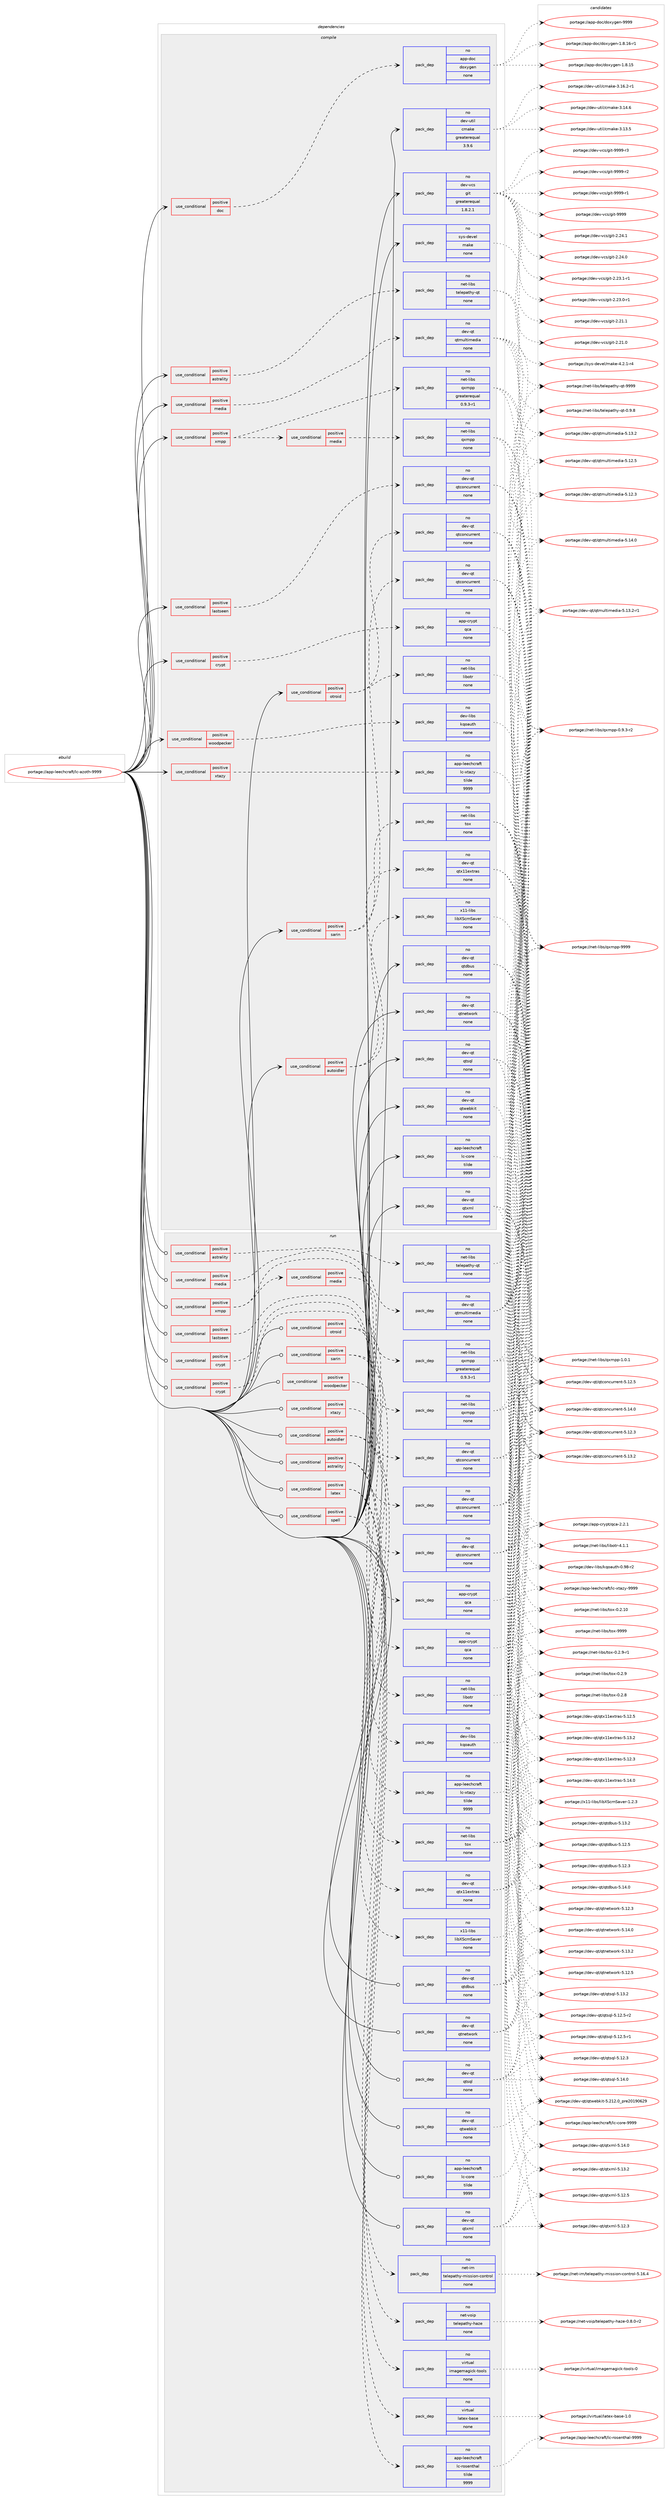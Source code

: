 digraph prolog {

# *************
# Graph options
# *************

newrank=true;
concentrate=true;
compound=true;
graph [rankdir=LR,fontname=Helvetica,fontsize=10,ranksep=1.5];#, ranksep=2.5, nodesep=0.2];
edge  [arrowhead=vee];
node  [fontname=Helvetica,fontsize=10];

# **********
# The ebuild
# **********

subgraph cluster_leftcol {
color=gray;
label=<<i>ebuild</i>>;
id [label="portage://app-leechcraft/lc-azoth-9999", color=red, width=4, href="../app-leechcraft/lc-azoth-9999.svg"];
}

# ****************
# The dependencies
# ****************

subgraph cluster_midcol {
color=gray;
label=<<i>dependencies</i>>;
subgraph cluster_compile {
fillcolor="#eeeeee";
style=filled;
label=<<i>compile</i>>;
subgraph cond144342 {
dependency616006 [label=<<TABLE BORDER="0" CELLBORDER="1" CELLSPACING="0" CELLPADDING="4"><TR><TD ROWSPAN="3" CELLPADDING="10">use_conditional</TD></TR><TR><TD>positive</TD></TR><TR><TD>astrality</TD></TR></TABLE>>, shape=none, color=red];
subgraph pack463431 {
dependency616007 [label=<<TABLE BORDER="0" CELLBORDER="1" CELLSPACING="0" CELLPADDING="4" WIDTH="220"><TR><TD ROWSPAN="6" CELLPADDING="30">pack_dep</TD></TR><TR><TD WIDTH="110">no</TD></TR><TR><TD>net-libs</TD></TR><TR><TD>telepathy-qt</TD></TR><TR><TD>none</TD></TR><TR><TD></TD></TR></TABLE>>, shape=none, color=blue];
}
dependency616006:e -> dependency616007:w [weight=20,style="dashed",arrowhead="vee"];
}
id:e -> dependency616006:w [weight=20,style="solid",arrowhead="vee"];
subgraph cond144343 {
dependency616008 [label=<<TABLE BORDER="0" CELLBORDER="1" CELLSPACING="0" CELLPADDING="4"><TR><TD ROWSPAN="3" CELLPADDING="10">use_conditional</TD></TR><TR><TD>positive</TD></TR><TR><TD>autoidler</TD></TR></TABLE>>, shape=none, color=red];
subgraph pack463432 {
dependency616009 [label=<<TABLE BORDER="0" CELLBORDER="1" CELLSPACING="0" CELLPADDING="4" WIDTH="220"><TR><TD ROWSPAN="6" CELLPADDING="30">pack_dep</TD></TR><TR><TD WIDTH="110">no</TD></TR><TR><TD>dev-qt</TD></TR><TR><TD>qtx11extras</TD></TR><TR><TD>none</TD></TR><TR><TD></TD></TR></TABLE>>, shape=none, color=blue];
}
dependency616008:e -> dependency616009:w [weight=20,style="dashed",arrowhead="vee"];
subgraph pack463433 {
dependency616010 [label=<<TABLE BORDER="0" CELLBORDER="1" CELLSPACING="0" CELLPADDING="4" WIDTH="220"><TR><TD ROWSPAN="6" CELLPADDING="30">pack_dep</TD></TR><TR><TD WIDTH="110">no</TD></TR><TR><TD>x11-libs</TD></TR><TR><TD>libXScrnSaver</TD></TR><TR><TD>none</TD></TR><TR><TD></TD></TR></TABLE>>, shape=none, color=blue];
}
dependency616008:e -> dependency616010:w [weight=20,style="dashed",arrowhead="vee"];
}
id:e -> dependency616008:w [weight=20,style="solid",arrowhead="vee"];
subgraph cond144344 {
dependency616011 [label=<<TABLE BORDER="0" CELLBORDER="1" CELLSPACING="0" CELLPADDING="4"><TR><TD ROWSPAN="3" CELLPADDING="10">use_conditional</TD></TR><TR><TD>positive</TD></TR><TR><TD>crypt</TD></TR></TABLE>>, shape=none, color=red];
subgraph pack463434 {
dependency616012 [label=<<TABLE BORDER="0" CELLBORDER="1" CELLSPACING="0" CELLPADDING="4" WIDTH="220"><TR><TD ROWSPAN="6" CELLPADDING="30">pack_dep</TD></TR><TR><TD WIDTH="110">no</TD></TR><TR><TD>app-crypt</TD></TR><TR><TD>qca</TD></TR><TR><TD>none</TD></TR><TR><TD></TD></TR></TABLE>>, shape=none, color=blue];
}
dependency616011:e -> dependency616012:w [weight=20,style="dashed",arrowhead="vee"];
}
id:e -> dependency616011:w [weight=20,style="solid",arrowhead="vee"];
subgraph cond144345 {
dependency616013 [label=<<TABLE BORDER="0" CELLBORDER="1" CELLSPACING="0" CELLPADDING="4"><TR><TD ROWSPAN="3" CELLPADDING="10">use_conditional</TD></TR><TR><TD>positive</TD></TR><TR><TD>doc</TD></TR></TABLE>>, shape=none, color=red];
subgraph pack463435 {
dependency616014 [label=<<TABLE BORDER="0" CELLBORDER="1" CELLSPACING="0" CELLPADDING="4" WIDTH="220"><TR><TD ROWSPAN="6" CELLPADDING="30">pack_dep</TD></TR><TR><TD WIDTH="110">no</TD></TR><TR><TD>app-doc</TD></TR><TR><TD>doxygen</TD></TR><TR><TD>none</TD></TR><TR><TD></TD></TR></TABLE>>, shape=none, color=blue];
}
dependency616013:e -> dependency616014:w [weight=20,style="dashed",arrowhead="vee"];
}
id:e -> dependency616013:w [weight=20,style="solid",arrowhead="vee"];
subgraph cond144346 {
dependency616015 [label=<<TABLE BORDER="0" CELLBORDER="1" CELLSPACING="0" CELLPADDING="4"><TR><TD ROWSPAN="3" CELLPADDING="10">use_conditional</TD></TR><TR><TD>positive</TD></TR><TR><TD>lastseen</TD></TR></TABLE>>, shape=none, color=red];
subgraph pack463436 {
dependency616016 [label=<<TABLE BORDER="0" CELLBORDER="1" CELLSPACING="0" CELLPADDING="4" WIDTH="220"><TR><TD ROWSPAN="6" CELLPADDING="30">pack_dep</TD></TR><TR><TD WIDTH="110">no</TD></TR><TR><TD>dev-qt</TD></TR><TR><TD>qtconcurrent</TD></TR><TR><TD>none</TD></TR><TR><TD></TD></TR></TABLE>>, shape=none, color=blue];
}
dependency616015:e -> dependency616016:w [weight=20,style="dashed",arrowhead="vee"];
}
id:e -> dependency616015:w [weight=20,style="solid",arrowhead="vee"];
subgraph cond144347 {
dependency616017 [label=<<TABLE BORDER="0" CELLBORDER="1" CELLSPACING="0" CELLPADDING="4"><TR><TD ROWSPAN="3" CELLPADDING="10">use_conditional</TD></TR><TR><TD>positive</TD></TR><TR><TD>media</TD></TR></TABLE>>, shape=none, color=red];
subgraph pack463437 {
dependency616018 [label=<<TABLE BORDER="0" CELLBORDER="1" CELLSPACING="0" CELLPADDING="4" WIDTH="220"><TR><TD ROWSPAN="6" CELLPADDING="30">pack_dep</TD></TR><TR><TD WIDTH="110">no</TD></TR><TR><TD>dev-qt</TD></TR><TR><TD>qtmultimedia</TD></TR><TR><TD>none</TD></TR><TR><TD></TD></TR></TABLE>>, shape=none, color=blue];
}
dependency616017:e -> dependency616018:w [weight=20,style="dashed",arrowhead="vee"];
}
id:e -> dependency616017:w [weight=20,style="solid",arrowhead="vee"];
subgraph cond144348 {
dependency616019 [label=<<TABLE BORDER="0" CELLBORDER="1" CELLSPACING="0" CELLPADDING="4"><TR><TD ROWSPAN="3" CELLPADDING="10">use_conditional</TD></TR><TR><TD>positive</TD></TR><TR><TD>otroid</TD></TR></TABLE>>, shape=none, color=red];
subgraph pack463438 {
dependency616020 [label=<<TABLE BORDER="0" CELLBORDER="1" CELLSPACING="0" CELLPADDING="4" WIDTH="220"><TR><TD ROWSPAN="6" CELLPADDING="30">pack_dep</TD></TR><TR><TD WIDTH="110">no</TD></TR><TR><TD>dev-qt</TD></TR><TR><TD>qtconcurrent</TD></TR><TR><TD>none</TD></TR><TR><TD></TD></TR></TABLE>>, shape=none, color=blue];
}
dependency616019:e -> dependency616020:w [weight=20,style="dashed",arrowhead="vee"];
subgraph pack463439 {
dependency616021 [label=<<TABLE BORDER="0" CELLBORDER="1" CELLSPACING="0" CELLPADDING="4" WIDTH="220"><TR><TD ROWSPAN="6" CELLPADDING="30">pack_dep</TD></TR><TR><TD WIDTH="110">no</TD></TR><TR><TD>net-libs</TD></TR><TR><TD>libotr</TD></TR><TR><TD>none</TD></TR><TR><TD></TD></TR></TABLE>>, shape=none, color=blue];
}
dependency616019:e -> dependency616021:w [weight=20,style="dashed",arrowhead="vee"];
}
id:e -> dependency616019:w [weight=20,style="solid",arrowhead="vee"];
subgraph cond144349 {
dependency616022 [label=<<TABLE BORDER="0" CELLBORDER="1" CELLSPACING="0" CELLPADDING="4"><TR><TD ROWSPAN="3" CELLPADDING="10">use_conditional</TD></TR><TR><TD>positive</TD></TR><TR><TD>sarin</TD></TR></TABLE>>, shape=none, color=red];
subgraph pack463440 {
dependency616023 [label=<<TABLE BORDER="0" CELLBORDER="1" CELLSPACING="0" CELLPADDING="4" WIDTH="220"><TR><TD ROWSPAN="6" CELLPADDING="30">pack_dep</TD></TR><TR><TD WIDTH="110">no</TD></TR><TR><TD>dev-qt</TD></TR><TR><TD>qtconcurrent</TD></TR><TR><TD>none</TD></TR><TR><TD></TD></TR></TABLE>>, shape=none, color=blue];
}
dependency616022:e -> dependency616023:w [weight=20,style="dashed",arrowhead="vee"];
subgraph pack463441 {
dependency616024 [label=<<TABLE BORDER="0" CELLBORDER="1" CELLSPACING="0" CELLPADDING="4" WIDTH="220"><TR><TD ROWSPAN="6" CELLPADDING="30">pack_dep</TD></TR><TR><TD WIDTH="110">no</TD></TR><TR><TD>net-libs</TD></TR><TR><TD>tox</TD></TR><TR><TD>none</TD></TR><TR><TD></TD></TR></TABLE>>, shape=none, color=blue];
}
dependency616022:e -> dependency616024:w [weight=20,style="dashed",arrowhead="vee"];
}
id:e -> dependency616022:w [weight=20,style="solid",arrowhead="vee"];
subgraph cond144350 {
dependency616025 [label=<<TABLE BORDER="0" CELLBORDER="1" CELLSPACING="0" CELLPADDING="4"><TR><TD ROWSPAN="3" CELLPADDING="10">use_conditional</TD></TR><TR><TD>positive</TD></TR><TR><TD>woodpecker</TD></TR></TABLE>>, shape=none, color=red];
subgraph pack463442 {
dependency616026 [label=<<TABLE BORDER="0" CELLBORDER="1" CELLSPACING="0" CELLPADDING="4" WIDTH="220"><TR><TD ROWSPAN="6" CELLPADDING="30">pack_dep</TD></TR><TR><TD WIDTH="110">no</TD></TR><TR><TD>dev-libs</TD></TR><TR><TD>kqoauth</TD></TR><TR><TD>none</TD></TR><TR><TD></TD></TR></TABLE>>, shape=none, color=blue];
}
dependency616025:e -> dependency616026:w [weight=20,style="dashed",arrowhead="vee"];
}
id:e -> dependency616025:w [weight=20,style="solid",arrowhead="vee"];
subgraph cond144351 {
dependency616027 [label=<<TABLE BORDER="0" CELLBORDER="1" CELLSPACING="0" CELLPADDING="4"><TR><TD ROWSPAN="3" CELLPADDING="10">use_conditional</TD></TR><TR><TD>positive</TD></TR><TR><TD>xmpp</TD></TR></TABLE>>, shape=none, color=red];
subgraph pack463443 {
dependency616028 [label=<<TABLE BORDER="0" CELLBORDER="1" CELLSPACING="0" CELLPADDING="4" WIDTH="220"><TR><TD ROWSPAN="6" CELLPADDING="30">pack_dep</TD></TR><TR><TD WIDTH="110">no</TD></TR><TR><TD>net-libs</TD></TR><TR><TD>qxmpp</TD></TR><TR><TD>greaterequal</TD></TR><TR><TD>0.9.3-r1</TD></TR></TABLE>>, shape=none, color=blue];
}
dependency616027:e -> dependency616028:w [weight=20,style="dashed",arrowhead="vee"];
subgraph cond144352 {
dependency616029 [label=<<TABLE BORDER="0" CELLBORDER="1" CELLSPACING="0" CELLPADDING="4"><TR><TD ROWSPAN="3" CELLPADDING="10">use_conditional</TD></TR><TR><TD>positive</TD></TR><TR><TD>media</TD></TR></TABLE>>, shape=none, color=red];
subgraph pack463444 {
dependency616030 [label=<<TABLE BORDER="0" CELLBORDER="1" CELLSPACING="0" CELLPADDING="4" WIDTH="220"><TR><TD ROWSPAN="6" CELLPADDING="30">pack_dep</TD></TR><TR><TD WIDTH="110">no</TD></TR><TR><TD>net-libs</TD></TR><TR><TD>qxmpp</TD></TR><TR><TD>none</TD></TR><TR><TD></TD></TR></TABLE>>, shape=none, color=blue];
}
dependency616029:e -> dependency616030:w [weight=20,style="dashed",arrowhead="vee"];
}
dependency616027:e -> dependency616029:w [weight=20,style="dashed",arrowhead="vee"];
}
id:e -> dependency616027:w [weight=20,style="solid",arrowhead="vee"];
subgraph cond144353 {
dependency616031 [label=<<TABLE BORDER="0" CELLBORDER="1" CELLSPACING="0" CELLPADDING="4"><TR><TD ROWSPAN="3" CELLPADDING="10">use_conditional</TD></TR><TR><TD>positive</TD></TR><TR><TD>xtazy</TD></TR></TABLE>>, shape=none, color=red];
subgraph pack463445 {
dependency616032 [label=<<TABLE BORDER="0" CELLBORDER="1" CELLSPACING="0" CELLPADDING="4" WIDTH="220"><TR><TD ROWSPAN="6" CELLPADDING="30">pack_dep</TD></TR><TR><TD WIDTH="110">no</TD></TR><TR><TD>app-leechcraft</TD></TR><TR><TD>lc-xtazy</TD></TR><TR><TD>tilde</TD></TR><TR><TD>9999</TD></TR></TABLE>>, shape=none, color=blue];
}
dependency616031:e -> dependency616032:w [weight=20,style="dashed",arrowhead="vee"];
}
id:e -> dependency616031:w [weight=20,style="solid",arrowhead="vee"];
subgraph pack463446 {
dependency616033 [label=<<TABLE BORDER="0" CELLBORDER="1" CELLSPACING="0" CELLPADDING="4" WIDTH="220"><TR><TD ROWSPAN="6" CELLPADDING="30">pack_dep</TD></TR><TR><TD WIDTH="110">no</TD></TR><TR><TD>app-leechcraft</TD></TR><TR><TD>lc-core</TD></TR><TR><TD>tilde</TD></TR><TR><TD>9999</TD></TR></TABLE>>, shape=none, color=blue];
}
id:e -> dependency616033:w [weight=20,style="solid",arrowhead="vee"];
subgraph pack463447 {
dependency616034 [label=<<TABLE BORDER="0" CELLBORDER="1" CELLSPACING="0" CELLPADDING="4" WIDTH="220"><TR><TD ROWSPAN="6" CELLPADDING="30">pack_dep</TD></TR><TR><TD WIDTH="110">no</TD></TR><TR><TD>dev-qt</TD></TR><TR><TD>qtdbus</TD></TR><TR><TD>none</TD></TR><TR><TD></TD></TR></TABLE>>, shape=none, color=blue];
}
id:e -> dependency616034:w [weight=20,style="solid",arrowhead="vee"];
subgraph pack463448 {
dependency616035 [label=<<TABLE BORDER="0" CELLBORDER="1" CELLSPACING="0" CELLPADDING="4" WIDTH="220"><TR><TD ROWSPAN="6" CELLPADDING="30">pack_dep</TD></TR><TR><TD WIDTH="110">no</TD></TR><TR><TD>dev-qt</TD></TR><TR><TD>qtnetwork</TD></TR><TR><TD>none</TD></TR><TR><TD></TD></TR></TABLE>>, shape=none, color=blue];
}
id:e -> dependency616035:w [weight=20,style="solid",arrowhead="vee"];
subgraph pack463449 {
dependency616036 [label=<<TABLE BORDER="0" CELLBORDER="1" CELLSPACING="0" CELLPADDING="4" WIDTH="220"><TR><TD ROWSPAN="6" CELLPADDING="30">pack_dep</TD></TR><TR><TD WIDTH="110">no</TD></TR><TR><TD>dev-qt</TD></TR><TR><TD>qtsql</TD></TR><TR><TD>none</TD></TR><TR><TD></TD></TR></TABLE>>, shape=none, color=blue];
}
id:e -> dependency616036:w [weight=20,style="solid",arrowhead="vee"];
subgraph pack463450 {
dependency616037 [label=<<TABLE BORDER="0" CELLBORDER="1" CELLSPACING="0" CELLPADDING="4" WIDTH="220"><TR><TD ROWSPAN="6" CELLPADDING="30">pack_dep</TD></TR><TR><TD WIDTH="110">no</TD></TR><TR><TD>dev-qt</TD></TR><TR><TD>qtwebkit</TD></TR><TR><TD>none</TD></TR><TR><TD></TD></TR></TABLE>>, shape=none, color=blue];
}
id:e -> dependency616037:w [weight=20,style="solid",arrowhead="vee"];
subgraph pack463451 {
dependency616038 [label=<<TABLE BORDER="0" CELLBORDER="1" CELLSPACING="0" CELLPADDING="4" WIDTH="220"><TR><TD ROWSPAN="6" CELLPADDING="30">pack_dep</TD></TR><TR><TD WIDTH="110">no</TD></TR><TR><TD>dev-qt</TD></TR><TR><TD>qtxml</TD></TR><TR><TD>none</TD></TR><TR><TD></TD></TR></TABLE>>, shape=none, color=blue];
}
id:e -> dependency616038:w [weight=20,style="solid",arrowhead="vee"];
subgraph pack463452 {
dependency616039 [label=<<TABLE BORDER="0" CELLBORDER="1" CELLSPACING="0" CELLPADDING="4" WIDTH="220"><TR><TD ROWSPAN="6" CELLPADDING="30">pack_dep</TD></TR><TR><TD WIDTH="110">no</TD></TR><TR><TD>dev-util</TD></TR><TR><TD>cmake</TD></TR><TR><TD>greaterequal</TD></TR><TR><TD>3.9.6</TD></TR></TABLE>>, shape=none, color=blue];
}
id:e -> dependency616039:w [weight=20,style="solid",arrowhead="vee"];
subgraph pack463453 {
dependency616040 [label=<<TABLE BORDER="0" CELLBORDER="1" CELLSPACING="0" CELLPADDING="4" WIDTH="220"><TR><TD ROWSPAN="6" CELLPADDING="30">pack_dep</TD></TR><TR><TD WIDTH="110">no</TD></TR><TR><TD>dev-vcs</TD></TR><TR><TD>git</TD></TR><TR><TD>greaterequal</TD></TR><TR><TD>1.8.2.1</TD></TR></TABLE>>, shape=none, color=blue];
}
id:e -> dependency616040:w [weight=20,style="solid",arrowhead="vee"];
subgraph pack463454 {
dependency616041 [label=<<TABLE BORDER="0" CELLBORDER="1" CELLSPACING="0" CELLPADDING="4" WIDTH="220"><TR><TD ROWSPAN="6" CELLPADDING="30">pack_dep</TD></TR><TR><TD WIDTH="110">no</TD></TR><TR><TD>sys-devel</TD></TR><TR><TD>make</TD></TR><TR><TD>none</TD></TR><TR><TD></TD></TR></TABLE>>, shape=none, color=blue];
}
id:e -> dependency616041:w [weight=20,style="solid",arrowhead="vee"];
}
subgraph cluster_compileandrun {
fillcolor="#eeeeee";
style=filled;
label=<<i>compile and run</i>>;
}
subgraph cluster_run {
fillcolor="#eeeeee";
style=filled;
label=<<i>run</i>>;
subgraph cond144354 {
dependency616042 [label=<<TABLE BORDER="0" CELLBORDER="1" CELLSPACING="0" CELLPADDING="4"><TR><TD ROWSPAN="3" CELLPADDING="10">use_conditional</TD></TR><TR><TD>positive</TD></TR><TR><TD>astrality</TD></TR></TABLE>>, shape=none, color=red];
subgraph pack463455 {
dependency616043 [label=<<TABLE BORDER="0" CELLBORDER="1" CELLSPACING="0" CELLPADDING="4" WIDTH="220"><TR><TD ROWSPAN="6" CELLPADDING="30">pack_dep</TD></TR><TR><TD WIDTH="110">no</TD></TR><TR><TD>net-im</TD></TR><TR><TD>telepathy-mission-control</TD></TR><TR><TD>none</TD></TR><TR><TD></TD></TR></TABLE>>, shape=none, color=blue];
}
dependency616042:e -> dependency616043:w [weight=20,style="dashed",arrowhead="vee"];
subgraph pack463456 {
dependency616044 [label=<<TABLE BORDER="0" CELLBORDER="1" CELLSPACING="0" CELLPADDING="4" WIDTH="220"><TR><TD ROWSPAN="6" CELLPADDING="30">pack_dep</TD></TR><TR><TD WIDTH="110">no</TD></TR><TR><TD>net-voip</TD></TR><TR><TD>telepathy-haze</TD></TR><TR><TD>none</TD></TR><TR><TD></TD></TR></TABLE>>, shape=none, color=blue];
}
dependency616042:e -> dependency616044:w [weight=20,style="dashed",arrowhead="vee"];
}
id:e -> dependency616042:w [weight=20,style="solid",arrowhead="odot"];
subgraph cond144355 {
dependency616045 [label=<<TABLE BORDER="0" CELLBORDER="1" CELLSPACING="0" CELLPADDING="4"><TR><TD ROWSPAN="3" CELLPADDING="10">use_conditional</TD></TR><TR><TD>positive</TD></TR><TR><TD>astrality</TD></TR></TABLE>>, shape=none, color=red];
subgraph pack463457 {
dependency616046 [label=<<TABLE BORDER="0" CELLBORDER="1" CELLSPACING="0" CELLPADDING="4" WIDTH="220"><TR><TD ROWSPAN="6" CELLPADDING="30">pack_dep</TD></TR><TR><TD WIDTH="110">no</TD></TR><TR><TD>net-libs</TD></TR><TR><TD>telepathy-qt</TD></TR><TR><TD>none</TD></TR><TR><TD></TD></TR></TABLE>>, shape=none, color=blue];
}
dependency616045:e -> dependency616046:w [weight=20,style="dashed",arrowhead="vee"];
}
id:e -> dependency616045:w [weight=20,style="solid",arrowhead="odot"];
subgraph cond144356 {
dependency616047 [label=<<TABLE BORDER="0" CELLBORDER="1" CELLSPACING="0" CELLPADDING="4"><TR><TD ROWSPAN="3" CELLPADDING="10">use_conditional</TD></TR><TR><TD>positive</TD></TR><TR><TD>autoidler</TD></TR></TABLE>>, shape=none, color=red];
subgraph pack463458 {
dependency616048 [label=<<TABLE BORDER="0" CELLBORDER="1" CELLSPACING="0" CELLPADDING="4" WIDTH="220"><TR><TD ROWSPAN="6" CELLPADDING="30">pack_dep</TD></TR><TR><TD WIDTH="110">no</TD></TR><TR><TD>dev-qt</TD></TR><TR><TD>qtx11extras</TD></TR><TR><TD>none</TD></TR><TR><TD></TD></TR></TABLE>>, shape=none, color=blue];
}
dependency616047:e -> dependency616048:w [weight=20,style="dashed",arrowhead="vee"];
subgraph pack463459 {
dependency616049 [label=<<TABLE BORDER="0" CELLBORDER="1" CELLSPACING="0" CELLPADDING="4" WIDTH="220"><TR><TD ROWSPAN="6" CELLPADDING="30">pack_dep</TD></TR><TR><TD WIDTH="110">no</TD></TR><TR><TD>x11-libs</TD></TR><TR><TD>libXScrnSaver</TD></TR><TR><TD>none</TD></TR><TR><TD></TD></TR></TABLE>>, shape=none, color=blue];
}
dependency616047:e -> dependency616049:w [weight=20,style="dashed",arrowhead="vee"];
}
id:e -> dependency616047:w [weight=20,style="solid",arrowhead="odot"];
subgraph cond144357 {
dependency616050 [label=<<TABLE BORDER="0" CELLBORDER="1" CELLSPACING="0" CELLPADDING="4"><TR><TD ROWSPAN="3" CELLPADDING="10">use_conditional</TD></TR><TR><TD>positive</TD></TR><TR><TD>crypt</TD></TR></TABLE>>, shape=none, color=red];
subgraph pack463460 {
dependency616051 [label=<<TABLE BORDER="0" CELLBORDER="1" CELLSPACING="0" CELLPADDING="4" WIDTH="220"><TR><TD ROWSPAN="6" CELLPADDING="30">pack_dep</TD></TR><TR><TD WIDTH="110">no</TD></TR><TR><TD>app-crypt</TD></TR><TR><TD>qca</TD></TR><TR><TD>none</TD></TR><TR><TD></TD></TR></TABLE>>, shape=none, color=blue];
}
dependency616050:e -> dependency616051:w [weight=20,style="dashed",arrowhead="vee"];
}
id:e -> dependency616050:w [weight=20,style="solid",arrowhead="odot"];
subgraph cond144358 {
dependency616052 [label=<<TABLE BORDER="0" CELLBORDER="1" CELLSPACING="0" CELLPADDING="4"><TR><TD ROWSPAN="3" CELLPADDING="10">use_conditional</TD></TR><TR><TD>positive</TD></TR><TR><TD>crypt</TD></TR></TABLE>>, shape=none, color=red];
subgraph pack463461 {
dependency616053 [label=<<TABLE BORDER="0" CELLBORDER="1" CELLSPACING="0" CELLPADDING="4" WIDTH="220"><TR><TD ROWSPAN="6" CELLPADDING="30">pack_dep</TD></TR><TR><TD WIDTH="110">no</TD></TR><TR><TD>app-crypt</TD></TR><TR><TD>qca</TD></TR><TR><TD>none</TD></TR><TR><TD></TD></TR></TABLE>>, shape=none, color=blue];
}
dependency616052:e -> dependency616053:w [weight=20,style="dashed",arrowhead="vee"];
}
id:e -> dependency616052:w [weight=20,style="solid",arrowhead="odot"];
subgraph cond144359 {
dependency616054 [label=<<TABLE BORDER="0" CELLBORDER="1" CELLSPACING="0" CELLPADDING="4"><TR><TD ROWSPAN="3" CELLPADDING="10">use_conditional</TD></TR><TR><TD>positive</TD></TR><TR><TD>lastseen</TD></TR></TABLE>>, shape=none, color=red];
subgraph pack463462 {
dependency616055 [label=<<TABLE BORDER="0" CELLBORDER="1" CELLSPACING="0" CELLPADDING="4" WIDTH="220"><TR><TD ROWSPAN="6" CELLPADDING="30">pack_dep</TD></TR><TR><TD WIDTH="110">no</TD></TR><TR><TD>dev-qt</TD></TR><TR><TD>qtconcurrent</TD></TR><TR><TD>none</TD></TR><TR><TD></TD></TR></TABLE>>, shape=none, color=blue];
}
dependency616054:e -> dependency616055:w [weight=20,style="dashed",arrowhead="vee"];
}
id:e -> dependency616054:w [weight=20,style="solid",arrowhead="odot"];
subgraph cond144360 {
dependency616056 [label=<<TABLE BORDER="0" CELLBORDER="1" CELLSPACING="0" CELLPADDING="4"><TR><TD ROWSPAN="3" CELLPADDING="10">use_conditional</TD></TR><TR><TD>positive</TD></TR><TR><TD>latex</TD></TR></TABLE>>, shape=none, color=red];
subgraph pack463463 {
dependency616057 [label=<<TABLE BORDER="0" CELLBORDER="1" CELLSPACING="0" CELLPADDING="4" WIDTH="220"><TR><TD ROWSPAN="6" CELLPADDING="30">pack_dep</TD></TR><TR><TD WIDTH="110">no</TD></TR><TR><TD>virtual</TD></TR><TR><TD>imagemagick-tools</TD></TR><TR><TD>none</TD></TR><TR><TD></TD></TR></TABLE>>, shape=none, color=blue];
}
dependency616056:e -> dependency616057:w [weight=20,style="dashed",arrowhead="vee"];
subgraph pack463464 {
dependency616058 [label=<<TABLE BORDER="0" CELLBORDER="1" CELLSPACING="0" CELLPADDING="4" WIDTH="220"><TR><TD ROWSPAN="6" CELLPADDING="30">pack_dep</TD></TR><TR><TD WIDTH="110">no</TD></TR><TR><TD>virtual</TD></TR><TR><TD>latex-base</TD></TR><TR><TD>none</TD></TR><TR><TD></TD></TR></TABLE>>, shape=none, color=blue];
}
dependency616056:e -> dependency616058:w [weight=20,style="dashed",arrowhead="vee"];
}
id:e -> dependency616056:w [weight=20,style="solid",arrowhead="odot"];
subgraph cond144361 {
dependency616059 [label=<<TABLE BORDER="0" CELLBORDER="1" CELLSPACING="0" CELLPADDING="4"><TR><TD ROWSPAN="3" CELLPADDING="10">use_conditional</TD></TR><TR><TD>positive</TD></TR><TR><TD>media</TD></TR></TABLE>>, shape=none, color=red];
subgraph pack463465 {
dependency616060 [label=<<TABLE BORDER="0" CELLBORDER="1" CELLSPACING="0" CELLPADDING="4" WIDTH="220"><TR><TD ROWSPAN="6" CELLPADDING="30">pack_dep</TD></TR><TR><TD WIDTH="110">no</TD></TR><TR><TD>dev-qt</TD></TR><TR><TD>qtmultimedia</TD></TR><TR><TD>none</TD></TR><TR><TD></TD></TR></TABLE>>, shape=none, color=blue];
}
dependency616059:e -> dependency616060:w [weight=20,style="dashed",arrowhead="vee"];
}
id:e -> dependency616059:w [weight=20,style="solid",arrowhead="odot"];
subgraph cond144362 {
dependency616061 [label=<<TABLE BORDER="0" CELLBORDER="1" CELLSPACING="0" CELLPADDING="4"><TR><TD ROWSPAN="3" CELLPADDING="10">use_conditional</TD></TR><TR><TD>positive</TD></TR><TR><TD>otroid</TD></TR></TABLE>>, shape=none, color=red];
subgraph pack463466 {
dependency616062 [label=<<TABLE BORDER="0" CELLBORDER="1" CELLSPACING="0" CELLPADDING="4" WIDTH="220"><TR><TD ROWSPAN="6" CELLPADDING="30">pack_dep</TD></TR><TR><TD WIDTH="110">no</TD></TR><TR><TD>dev-qt</TD></TR><TR><TD>qtconcurrent</TD></TR><TR><TD>none</TD></TR><TR><TD></TD></TR></TABLE>>, shape=none, color=blue];
}
dependency616061:e -> dependency616062:w [weight=20,style="dashed",arrowhead="vee"];
subgraph pack463467 {
dependency616063 [label=<<TABLE BORDER="0" CELLBORDER="1" CELLSPACING="0" CELLPADDING="4" WIDTH="220"><TR><TD ROWSPAN="6" CELLPADDING="30">pack_dep</TD></TR><TR><TD WIDTH="110">no</TD></TR><TR><TD>net-libs</TD></TR><TR><TD>libotr</TD></TR><TR><TD>none</TD></TR><TR><TD></TD></TR></TABLE>>, shape=none, color=blue];
}
dependency616061:e -> dependency616063:w [weight=20,style="dashed",arrowhead="vee"];
}
id:e -> dependency616061:w [weight=20,style="solid",arrowhead="odot"];
subgraph cond144363 {
dependency616064 [label=<<TABLE BORDER="0" CELLBORDER="1" CELLSPACING="0" CELLPADDING="4"><TR><TD ROWSPAN="3" CELLPADDING="10">use_conditional</TD></TR><TR><TD>positive</TD></TR><TR><TD>sarin</TD></TR></TABLE>>, shape=none, color=red];
subgraph pack463468 {
dependency616065 [label=<<TABLE BORDER="0" CELLBORDER="1" CELLSPACING="0" CELLPADDING="4" WIDTH="220"><TR><TD ROWSPAN="6" CELLPADDING="30">pack_dep</TD></TR><TR><TD WIDTH="110">no</TD></TR><TR><TD>dev-qt</TD></TR><TR><TD>qtconcurrent</TD></TR><TR><TD>none</TD></TR><TR><TD></TD></TR></TABLE>>, shape=none, color=blue];
}
dependency616064:e -> dependency616065:w [weight=20,style="dashed",arrowhead="vee"];
subgraph pack463469 {
dependency616066 [label=<<TABLE BORDER="0" CELLBORDER="1" CELLSPACING="0" CELLPADDING="4" WIDTH="220"><TR><TD ROWSPAN="6" CELLPADDING="30">pack_dep</TD></TR><TR><TD WIDTH="110">no</TD></TR><TR><TD>net-libs</TD></TR><TR><TD>tox</TD></TR><TR><TD>none</TD></TR><TR><TD></TD></TR></TABLE>>, shape=none, color=blue];
}
dependency616064:e -> dependency616066:w [weight=20,style="dashed",arrowhead="vee"];
}
id:e -> dependency616064:w [weight=20,style="solid",arrowhead="odot"];
subgraph cond144364 {
dependency616067 [label=<<TABLE BORDER="0" CELLBORDER="1" CELLSPACING="0" CELLPADDING="4"><TR><TD ROWSPAN="3" CELLPADDING="10">use_conditional</TD></TR><TR><TD>positive</TD></TR><TR><TD>spell</TD></TR></TABLE>>, shape=none, color=red];
subgraph pack463470 {
dependency616068 [label=<<TABLE BORDER="0" CELLBORDER="1" CELLSPACING="0" CELLPADDING="4" WIDTH="220"><TR><TD ROWSPAN="6" CELLPADDING="30">pack_dep</TD></TR><TR><TD WIDTH="110">no</TD></TR><TR><TD>app-leechcraft</TD></TR><TR><TD>lc-rosenthal</TD></TR><TR><TD>tilde</TD></TR><TR><TD>9999</TD></TR></TABLE>>, shape=none, color=blue];
}
dependency616067:e -> dependency616068:w [weight=20,style="dashed",arrowhead="vee"];
}
id:e -> dependency616067:w [weight=20,style="solid",arrowhead="odot"];
subgraph cond144365 {
dependency616069 [label=<<TABLE BORDER="0" CELLBORDER="1" CELLSPACING="0" CELLPADDING="4"><TR><TD ROWSPAN="3" CELLPADDING="10">use_conditional</TD></TR><TR><TD>positive</TD></TR><TR><TD>woodpecker</TD></TR></TABLE>>, shape=none, color=red];
subgraph pack463471 {
dependency616070 [label=<<TABLE BORDER="0" CELLBORDER="1" CELLSPACING="0" CELLPADDING="4" WIDTH="220"><TR><TD ROWSPAN="6" CELLPADDING="30">pack_dep</TD></TR><TR><TD WIDTH="110">no</TD></TR><TR><TD>dev-libs</TD></TR><TR><TD>kqoauth</TD></TR><TR><TD>none</TD></TR><TR><TD></TD></TR></TABLE>>, shape=none, color=blue];
}
dependency616069:e -> dependency616070:w [weight=20,style="dashed",arrowhead="vee"];
}
id:e -> dependency616069:w [weight=20,style="solid",arrowhead="odot"];
subgraph cond144366 {
dependency616071 [label=<<TABLE BORDER="0" CELLBORDER="1" CELLSPACING="0" CELLPADDING="4"><TR><TD ROWSPAN="3" CELLPADDING="10">use_conditional</TD></TR><TR><TD>positive</TD></TR><TR><TD>xmpp</TD></TR></TABLE>>, shape=none, color=red];
subgraph pack463472 {
dependency616072 [label=<<TABLE BORDER="0" CELLBORDER="1" CELLSPACING="0" CELLPADDING="4" WIDTH="220"><TR><TD ROWSPAN="6" CELLPADDING="30">pack_dep</TD></TR><TR><TD WIDTH="110">no</TD></TR><TR><TD>net-libs</TD></TR><TR><TD>qxmpp</TD></TR><TR><TD>greaterequal</TD></TR><TR><TD>0.9.3-r1</TD></TR></TABLE>>, shape=none, color=blue];
}
dependency616071:e -> dependency616072:w [weight=20,style="dashed",arrowhead="vee"];
subgraph cond144367 {
dependency616073 [label=<<TABLE BORDER="0" CELLBORDER="1" CELLSPACING="0" CELLPADDING="4"><TR><TD ROWSPAN="3" CELLPADDING="10">use_conditional</TD></TR><TR><TD>positive</TD></TR><TR><TD>media</TD></TR></TABLE>>, shape=none, color=red];
subgraph pack463473 {
dependency616074 [label=<<TABLE BORDER="0" CELLBORDER="1" CELLSPACING="0" CELLPADDING="4" WIDTH="220"><TR><TD ROWSPAN="6" CELLPADDING="30">pack_dep</TD></TR><TR><TD WIDTH="110">no</TD></TR><TR><TD>net-libs</TD></TR><TR><TD>qxmpp</TD></TR><TR><TD>none</TD></TR><TR><TD></TD></TR></TABLE>>, shape=none, color=blue];
}
dependency616073:e -> dependency616074:w [weight=20,style="dashed",arrowhead="vee"];
}
dependency616071:e -> dependency616073:w [weight=20,style="dashed",arrowhead="vee"];
}
id:e -> dependency616071:w [weight=20,style="solid",arrowhead="odot"];
subgraph cond144368 {
dependency616075 [label=<<TABLE BORDER="0" CELLBORDER="1" CELLSPACING="0" CELLPADDING="4"><TR><TD ROWSPAN="3" CELLPADDING="10">use_conditional</TD></TR><TR><TD>positive</TD></TR><TR><TD>xtazy</TD></TR></TABLE>>, shape=none, color=red];
subgraph pack463474 {
dependency616076 [label=<<TABLE BORDER="0" CELLBORDER="1" CELLSPACING="0" CELLPADDING="4" WIDTH="220"><TR><TD ROWSPAN="6" CELLPADDING="30">pack_dep</TD></TR><TR><TD WIDTH="110">no</TD></TR><TR><TD>app-leechcraft</TD></TR><TR><TD>lc-xtazy</TD></TR><TR><TD>tilde</TD></TR><TR><TD>9999</TD></TR></TABLE>>, shape=none, color=blue];
}
dependency616075:e -> dependency616076:w [weight=20,style="dashed",arrowhead="vee"];
}
id:e -> dependency616075:w [weight=20,style="solid",arrowhead="odot"];
subgraph pack463475 {
dependency616077 [label=<<TABLE BORDER="0" CELLBORDER="1" CELLSPACING="0" CELLPADDING="4" WIDTH="220"><TR><TD ROWSPAN="6" CELLPADDING="30">pack_dep</TD></TR><TR><TD WIDTH="110">no</TD></TR><TR><TD>app-leechcraft</TD></TR><TR><TD>lc-core</TD></TR><TR><TD>tilde</TD></TR><TR><TD>9999</TD></TR></TABLE>>, shape=none, color=blue];
}
id:e -> dependency616077:w [weight=20,style="solid",arrowhead="odot"];
subgraph pack463476 {
dependency616078 [label=<<TABLE BORDER="0" CELLBORDER="1" CELLSPACING="0" CELLPADDING="4" WIDTH="220"><TR><TD ROWSPAN="6" CELLPADDING="30">pack_dep</TD></TR><TR><TD WIDTH="110">no</TD></TR><TR><TD>dev-qt</TD></TR><TR><TD>qtdbus</TD></TR><TR><TD>none</TD></TR><TR><TD></TD></TR></TABLE>>, shape=none, color=blue];
}
id:e -> dependency616078:w [weight=20,style="solid",arrowhead="odot"];
subgraph pack463477 {
dependency616079 [label=<<TABLE BORDER="0" CELLBORDER="1" CELLSPACING="0" CELLPADDING="4" WIDTH="220"><TR><TD ROWSPAN="6" CELLPADDING="30">pack_dep</TD></TR><TR><TD WIDTH="110">no</TD></TR><TR><TD>dev-qt</TD></TR><TR><TD>qtnetwork</TD></TR><TR><TD>none</TD></TR><TR><TD></TD></TR></TABLE>>, shape=none, color=blue];
}
id:e -> dependency616079:w [weight=20,style="solid",arrowhead="odot"];
subgraph pack463478 {
dependency616080 [label=<<TABLE BORDER="0" CELLBORDER="1" CELLSPACING="0" CELLPADDING="4" WIDTH="220"><TR><TD ROWSPAN="6" CELLPADDING="30">pack_dep</TD></TR><TR><TD WIDTH="110">no</TD></TR><TR><TD>dev-qt</TD></TR><TR><TD>qtsql</TD></TR><TR><TD>none</TD></TR><TR><TD></TD></TR></TABLE>>, shape=none, color=blue];
}
id:e -> dependency616080:w [weight=20,style="solid",arrowhead="odot"];
subgraph pack463479 {
dependency616081 [label=<<TABLE BORDER="0" CELLBORDER="1" CELLSPACING="0" CELLPADDING="4" WIDTH="220"><TR><TD ROWSPAN="6" CELLPADDING="30">pack_dep</TD></TR><TR><TD WIDTH="110">no</TD></TR><TR><TD>dev-qt</TD></TR><TR><TD>qtwebkit</TD></TR><TR><TD>none</TD></TR><TR><TD></TD></TR></TABLE>>, shape=none, color=blue];
}
id:e -> dependency616081:w [weight=20,style="solid",arrowhead="odot"];
subgraph pack463480 {
dependency616082 [label=<<TABLE BORDER="0" CELLBORDER="1" CELLSPACING="0" CELLPADDING="4" WIDTH="220"><TR><TD ROWSPAN="6" CELLPADDING="30">pack_dep</TD></TR><TR><TD WIDTH="110">no</TD></TR><TR><TD>dev-qt</TD></TR><TR><TD>qtxml</TD></TR><TR><TD>none</TD></TR><TR><TD></TD></TR></TABLE>>, shape=none, color=blue];
}
id:e -> dependency616082:w [weight=20,style="solid",arrowhead="odot"];
}
}

# **************
# The candidates
# **************

subgraph cluster_choices {
rank=same;
color=gray;
label=<<i>candidates</i>>;

subgraph choice463431 {
color=black;
nodesep=1;
choice11010111645108105981154711610110810111297116104121451131164557575757 [label="portage://net-libs/telepathy-qt-9999", color=red, width=4,href="../net-libs/telepathy-qt-9999.svg"];
choice1101011164510810598115471161011081011129711610412145113116454846574656 [label="portage://net-libs/telepathy-qt-0.9.8", color=red, width=4,href="../net-libs/telepathy-qt-0.9.8.svg"];
dependency616007:e -> choice11010111645108105981154711610110810111297116104121451131164557575757:w [style=dotted,weight="100"];
dependency616007:e -> choice1101011164510810598115471161011081011129711610412145113116454846574656:w [style=dotted,weight="100"];
}
subgraph choice463432 {
color=black;
nodesep=1;
choice100101118451131164711311612049491011201161149711545534649524648 [label="portage://dev-qt/qtx11extras-5.14.0", color=red, width=4,href="../dev-qt/qtx11extras-5.14.0.svg"];
choice100101118451131164711311612049491011201161149711545534649514650 [label="portage://dev-qt/qtx11extras-5.13.2", color=red, width=4,href="../dev-qt/qtx11extras-5.13.2.svg"];
choice100101118451131164711311612049491011201161149711545534649504653 [label="portage://dev-qt/qtx11extras-5.12.5", color=red, width=4,href="../dev-qt/qtx11extras-5.12.5.svg"];
choice100101118451131164711311612049491011201161149711545534649504651 [label="portage://dev-qt/qtx11extras-5.12.3", color=red, width=4,href="../dev-qt/qtx11extras-5.12.3.svg"];
dependency616009:e -> choice100101118451131164711311612049491011201161149711545534649524648:w [style=dotted,weight="100"];
dependency616009:e -> choice100101118451131164711311612049491011201161149711545534649514650:w [style=dotted,weight="100"];
dependency616009:e -> choice100101118451131164711311612049491011201161149711545534649504653:w [style=dotted,weight="100"];
dependency616009:e -> choice100101118451131164711311612049491011201161149711545534649504651:w [style=dotted,weight="100"];
}
subgraph choice463433 {
color=black;
nodesep=1;
choice1204949451081059811547108105988883991141108397118101114454946504651 [label="portage://x11-libs/libXScrnSaver-1.2.3", color=red, width=4,href="../x11-libs/libXScrnSaver-1.2.3.svg"];
dependency616010:e -> choice1204949451081059811547108105988883991141108397118101114454946504651:w [style=dotted,weight="100"];
}
subgraph choice463434 {
color=black;
nodesep=1;
choice971121124599114121112116471139997455046504649 [label="portage://app-crypt/qca-2.2.1", color=red, width=4,href="../app-crypt/qca-2.2.1.svg"];
dependency616012:e -> choice971121124599114121112116471139997455046504649:w [style=dotted,weight="100"];
}
subgraph choice463435 {
color=black;
nodesep=1;
choice971121124510011199471001111201211031011104557575757 [label="portage://app-doc/doxygen-9999", color=red, width=4,href="../app-doc/doxygen-9999.svg"];
choice97112112451001119947100111120121103101110454946564649544511449 [label="portage://app-doc/doxygen-1.8.16-r1", color=red, width=4,href="../app-doc/doxygen-1.8.16-r1.svg"];
choice9711211245100111994710011112012110310111045494656464953 [label="portage://app-doc/doxygen-1.8.15", color=red, width=4,href="../app-doc/doxygen-1.8.15.svg"];
dependency616014:e -> choice971121124510011199471001111201211031011104557575757:w [style=dotted,weight="100"];
dependency616014:e -> choice97112112451001119947100111120121103101110454946564649544511449:w [style=dotted,weight="100"];
dependency616014:e -> choice9711211245100111994710011112012110310111045494656464953:w [style=dotted,weight="100"];
}
subgraph choice463436 {
color=black;
nodesep=1;
choice1001011184511311647113116991111109911711411410111011645534649524648 [label="portage://dev-qt/qtconcurrent-5.14.0", color=red, width=4,href="../dev-qt/qtconcurrent-5.14.0.svg"];
choice1001011184511311647113116991111109911711411410111011645534649514650 [label="portage://dev-qt/qtconcurrent-5.13.2", color=red, width=4,href="../dev-qt/qtconcurrent-5.13.2.svg"];
choice1001011184511311647113116991111109911711411410111011645534649504653 [label="portage://dev-qt/qtconcurrent-5.12.5", color=red, width=4,href="../dev-qt/qtconcurrent-5.12.5.svg"];
choice1001011184511311647113116991111109911711411410111011645534649504651 [label="portage://dev-qt/qtconcurrent-5.12.3", color=red, width=4,href="../dev-qt/qtconcurrent-5.12.3.svg"];
dependency616016:e -> choice1001011184511311647113116991111109911711411410111011645534649524648:w [style=dotted,weight="100"];
dependency616016:e -> choice1001011184511311647113116991111109911711411410111011645534649514650:w [style=dotted,weight="100"];
dependency616016:e -> choice1001011184511311647113116991111109911711411410111011645534649504653:w [style=dotted,weight="100"];
dependency616016:e -> choice1001011184511311647113116991111109911711411410111011645534649504651:w [style=dotted,weight="100"];
}
subgraph choice463437 {
color=black;
nodesep=1;
choice10010111845113116471131161091171081161051091011001059745534649524648 [label="portage://dev-qt/qtmultimedia-5.14.0", color=red, width=4,href="../dev-qt/qtmultimedia-5.14.0.svg"];
choice100101118451131164711311610911710811610510910110010597455346495146504511449 [label="portage://dev-qt/qtmultimedia-5.13.2-r1", color=red, width=4,href="../dev-qt/qtmultimedia-5.13.2-r1.svg"];
choice10010111845113116471131161091171081161051091011001059745534649514650 [label="portage://dev-qt/qtmultimedia-5.13.2", color=red, width=4,href="../dev-qt/qtmultimedia-5.13.2.svg"];
choice10010111845113116471131161091171081161051091011001059745534649504653 [label="portage://dev-qt/qtmultimedia-5.12.5", color=red, width=4,href="../dev-qt/qtmultimedia-5.12.5.svg"];
choice10010111845113116471131161091171081161051091011001059745534649504651 [label="portage://dev-qt/qtmultimedia-5.12.3", color=red, width=4,href="../dev-qt/qtmultimedia-5.12.3.svg"];
dependency616018:e -> choice10010111845113116471131161091171081161051091011001059745534649524648:w [style=dotted,weight="100"];
dependency616018:e -> choice100101118451131164711311610911710811610510910110010597455346495146504511449:w [style=dotted,weight="100"];
dependency616018:e -> choice10010111845113116471131161091171081161051091011001059745534649514650:w [style=dotted,weight="100"];
dependency616018:e -> choice10010111845113116471131161091171081161051091011001059745534649504653:w [style=dotted,weight="100"];
dependency616018:e -> choice10010111845113116471131161091171081161051091011001059745534649504651:w [style=dotted,weight="100"];
}
subgraph choice463438 {
color=black;
nodesep=1;
choice1001011184511311647113116991111109911711411410111011645534649524648 [label="portage://dev-qt/qtconcurrent-5.14.0", color=red, width=4,href="../dev-qt/qtconcurrent-5.14.0.svg"];
choice1001011184511311647113116991111109911711411410111011645534649514650 [label="portage://dev-qt/qtconcurrent-5.13.2", color=red, width=4,href="../dev-qt/qtconcurrent-5.13.2.svg"];
choice1001011184511311647113116991111109911711411410111011645534649504653 [label="portage://dev-qt/qtconcurrent-5.12.5", color=red, width=4,href="../dev-qt/qtconcurrent-5.12.5.svg"];
choice1001011184511311647113116991111109911711411410111011645534649504651 [label="portage://dev-qt/qtconcurrent-5.12.3", color=red, width=4,href="../dev-qt/qtconcurrent-5.12.3.svg"];
dependency616020:e -> choice1001011184511311647113116991111109911711411410111011645534649524648:w [style=dotted,weight="100"];
dependency616020:e -> choice1001011184511311647113116991111109911711411410111011645534649514650:w [style=dotted,weight="100"];
dependency616020:e -> choice1001011184511311647113116991111109911711411410111011645534649504653:w [style=dotted,weight="100"];
dependency616020:e -> choice1001011184511311647113116991111109911711411410111011645534649504651:w [style=dotted,weight="100"];
}
subgraph choice463439 {
color=black;
nodesep=1;
choice11010111645108105981154710810598111116114455246494649 [label="portage://net-libs/libotr-4.1.1", color=red, width=4,href="../net-libs/libotr-4.1.1.svg"];
dependency616021:e -> choice11010111645108105981154710810598111116114455246494649:w [style=dotted,weight="100"];
}
subgraph choice463440 {
color=black;
nodesep=1;
choice1001011184511311647113116991111109911711411410111011645534649524648 [label="portage://dev-qt/qtconcurrent-5.14.0", color=red, width=4,href="../dev-qt/qtconcurrent-5.14.0.svg"];
choice1001011184511311647113116991111109911711411410111011645534649514650 [label="portage://dev-qt/qtconcurrent-5.13.2", color=red, width=4,href="../dev-qt/qtconcurrent-5.13.2.svg"];
choice1001011184511311647113116991111109911711411410111011645534649504653 [label="portage://dev-qt/qtconcurrent-5.12.5", color=red, width=4,href="../dev-qt/qtconcurrent-5.12.5.svg"];
choice1001011184511311647113116991111109911711411410111011645534649504651 [label="portage://dev-qt/qtconcurrent-5.12.3", color=red, width=4,href="../dev-qt/qtconcurrent-5.12.3.svg"];
dependency616023:e -> choice1001011184511311647113116991111109911711411410111011645534649524648:w [style=dotted,weight="100"];
dependency616023:e -> choice1001011184511311647113116991111109911711411410111011645534649514650:w [style=dotted,weight="100"];
dependency616023:e -> choice1001011184511311647113116991111109911711411410111011645534649504653:w [style=dotted,weight="100"];
dependency616023:e -> choice1001011184511311647113116991111109911711411410111011645534649504651:w [style=dotted,weight="100"];
}
subgraph choice463441 {
color=black;
nodesep=1;
choice1101011164510810598115471161111204557575757 [label="portage://net-libs/tox-9999", color=red, width=4,href="../net-libs/tox-9999.svg"];
choice1101011164510810598115471161111204548465046574511449 [label="portage://net-libs/tox-0.2.9-r1", color=red, width=4,href="../net-libs/tox-0.2.9-r1.svg"];
choice110101116451081059811547116111120454846504657 [label="portage://net-libs/tox-0.2.9", color=red, width=4,href="../net-libs/tox-0.2.9.svg"];
choice110101116451081059811547116111120454846504656 [label="portage://net-libs/tox-0.2.8", color=red, width=4,href="../net-libs/tox-0.2.8.svg"];
choice11010111645108105981154711611112045484650464948 [label="portage://net-libs/tox-0.2.10", color=red, width=4,href="../net-libs/tox-0.2.10.svg"];
dependency616024:e -> choice1101011164510810598115471161111204557575757:w [style=dotted,weight="100"];
dependency616024:e -> choice1101011164510810598115471161111204548465046574511449:w [style=dotted,weight="100"];
dependency616024:e -> choice110101116451081059811547116111120454846504657:w [style=dotted,weight="100"];
dependency616024:e -> choice110101116451081059811547116111120454846504656:w [style=dotted,weight="100"];
dependency616024:e -> choice11010111645108105981154711611112045484650464948:w [style=dotted,weight="100"];
}
subgraph choice463442 {
color=black;
nodesep=1;
choice1001011184510810598115471071131119711711610445484657564511450 [label="portage://dev-libs/kqoauth-0.98-r2", color=red, width=4,href="../dev-libs/kqoauth-0.98-r2.svg"];
dependency616026:e -> choice1001011184510810598115471071131119711711610445484657564511450:w [style=dotted,weight="100"];
}
subgraph choice463443 {
color=black;
nodesep=1;
choice1101011164510810598115471131201091121124557575757 [label="portage://net-libs/qxmpp-9999", color=red, width=4,href="../net-libs/qxmpp-9999.svg"];
choice110101116451081059811547113120109112112454946484649 [label="portage://net-libs/qxmpp-1.0.1", color=red, width=4,href="../net-libs/qxmpp-1.0.1.svg"];
choice1101011164510810598115471131201091121124548465746514511450 [label="portage://net-libs/qxmpp-0.9.3-r2", color=red, width=4,href="../net-libs/qxmpp-0.9.3-r2.svg"];
dependency616028:e -> choice1101011164510810598115471131201091121124557575757:w [style=dotted,weight="100"];
dependency616028:e -> choice110101116451081059811547113120109112112454946484649:w [style=dotted,weight="100"];
dependency616028:e -> choice1101011164510810598115471131201091121124548465746514511450:w [style=dotted,weight="100"];
}
subgraph choice463444 {
color=black;
nodesep=1;
choice1101011164510810598115471131201091121124557575757 [label="portage://net-libs/qxmpp-9999", color=red, width=4,href="../net-libs/qxmpp-9999.svg"];
choice110101116451081059811547113120109112112454946484649 [label="portage://net-libs/qxmpp-1.0.1", color=red, width=4,href="../net-libs/qxmpp-1.0.1.svg"];
choice1101011164510810598115471131201091121124548465746514511450 [label="portage://net-libs/qxmpp-0.9.3-r2", color=red, width=4,href="../net-libs/qxmpp-0.9.3-r2.svg"];
dependency616030:e -> choice1101011164510810598115471131201091121124557575757:w [style=dotted,weight="100"];
dependency616030:e -> choice110101116451081059811547113120109112112454946484649:w [style=dotted,weight="100"];
dependency616030:e -> choice1101011164510810598115471131201091121124548465746514511450:w [style=dotted,weight="100"];
}
subgraph choice463445 {
color=black;
nodesep=1;
choice9711211245108101101991049911497102116471089945120116971221214557575757 [label="portage://app-leechcraft/lc-xtazy-9999", color=red, width=4,href="../app-leechcraft/lc-xtazy-9999.svg"];
dependency616032:e -> choice9711211245108101101991049911497102116471089945120116971221214557575757:w [style=dotted,weight="100"];
}
subgraph choice463446 {
color=black;
nodesep=1;
choice9711211245108101101991049911497102116471089945991111141014557575757 [label="portage://app-leechcraft/lc-core-9999", color=red, width=4,href="../app-leechcraft/lc-core-9999.svg"];
dependency616033:e -> choice9711211245108101101991049911497102116471089945991111141014557575757:w [style=dotted,weight="100"];
}
subgraph choice463447 {
color=black;
nodesep=1;
choice10010111845113116471131161009811711545534649524648 [label="portage://dev-qt/qtdbus-5.14.0", color=red, width=4,href="../dev-qt/qtdbus-5.14.0.svg"];
choice10010111845113116471131161009811711545534649514650 [label="portage://dev-qt/qtdbus-5.13.2", color=red, width=4,href="../dev-qt/qtdbus-5.13.2.svg"];
choice10010111845113116471131161009811711545534649504653 [label="portage://dev-qt/qtdbus-5.12.5", color=red, width=4,href="../dev-qt/qtdbus-5.12.5.svg"];
choice10010111845113116471131161009811711545534649504651 [label="portage://dev-qt/qtdbus-5.12.3", color=red, width=4,href="../dev-qt/qtdbus-5.12.3.svg"];
dependency616034:e -> choice10010111845113116471131161009811711545534649524648:w [style=dotted,weight="100"];
dependency616034:e -> choice10010111845113116471131161009811711545534649514650:w [style=dotted,weight="100"];
dependency616034:e -> choice10010111845113116471131161009811711545534649504653:w [style=dotted,weight="100"];
dependency616034:e -> choice10010111845113116471131161009811711545534649504651:w [style=dotted,weight="100"];
}
subgraph choice463448 {
color=black;
nodesep=1;
choice100101118451131164711311611010111611911111410745534649524648 [label="portage://dev-qt/qtnetwork-5.14.0", color=red, width=4,href="../dev-qt/qtnetwork-5.14.0.svg"];
choice100101118451131164711311611010111611911111410745534649514650 [label="portage://dev-qt/qtnetwork-5.13.2", color=red, width=4,href="../dev-qt/qtnetwork-5.13.2.svg"];
choice100101118451131164711311611010111611911111410745534649504653 [label="portage://dev-qt/qtnetwork-5.12.5", color=red, width=4,href="../dev-qt/qtnetwork-5.12.5.svg"];
choice100101118451131164711311611010111611911111410745534649504651 [label="portage://dev-qt/qtnetwork-5.12.3", color=red, width=4,href="../dev-qt/qtnetwork-5.12.3.svg"];
dependency616035:e -> choice100101118451131164711311611010111611911111410745534649524648:w [style=dotted,weight="100"];
dependency616035:e -> choice100101118451131164711311611010111611911111410745534649514650:w [style=dotted,weight="100"];
dependency616035:e -> choice100101118451131164711311611010111611911111410745534649504653:w [style=dotted,weight="100"];
dependency616035:e -> choice100101118451131164711311611010111611911111410745534649504651:w [style=dotted,weight="100"];
}
subgraph choice463449 {
color=black;
nodesep=1;
choice100101118451131164711311611511310845534649524648 [label="portage://dev-qt/qtsql-5.14.0", color=red, width=4,href="../dev-qt/qtsql-5.14.0.svg"];
choice100101118451131164711311611511310845534649514650 [label="portage://dev-qt/qtsql-5.13.2", color=red, width=4,href="../dev-qt/qtsql-5.13.2.svg"];
choice1001011184511311647113116115113108455346495046534511450 [label="portage://dev-qt/qtsql-5.12.5-r2", color=red, width=4,href="../dev-qt/qtsql-5.12.5-r2.svg"];
choice1001011184511311647113116115113108455346495046534511449 [label="portage://dev-qt/qtsql-5.12.5-r1", color=red, width=4,href="../dev-qt/qtsql-5.12.5-r1.svg"];
choice100101118451131164711311611511310845534649504651 [label="portage://dev-qt/qtsql-5.12.3", color=red, width=4,href="../dev-qt/qtsql-5.12.3.svg"];
dependency616036:e -> choice100101118451131164711311611511310845534649524648:w [style=dotted,weight="100"];
dependency616036:e -> choice100101118451131164711311611511310845534649514650:w [style=dotted,weight="100"];
dependency616036:e -> choice1001011184511311647113116115113108455346495046534511450:w [style=dotted,weight="100"];
dependency616036:e -> choice1001011184511311647113116115113108455346495046534511449:w [style=dotted,weight="100"];
dependency616036:e -> choice100101118451131164711311611511310845534649504651:w [style=dotted,weight="100"];
}
subgraph choice463450 {
color=black;
nodesep=1;
choice1001011184511311647113116119101981071051164553465049504648951121141015048495748545057 [label="portage://dev-qt/qtwebkit-5.212.0_pre20190629", color=red, width=4,href="../dev-qt/qtwebkit-5.212.0_pre20190629.svg"];
dependency616037:e -> choice1001011184511311647113116119101981071051164553465049504648951121141015048495748545057:w [style=dotted,weight="100"];
}
subgraph choice463451 {
color=black;
nodesep=1;
choice100101118451131164711311612010910845534649524648 [label="portage://dev-qt/qtxml-5.14.0", color=red, width=4,href="../dev-qt/qtxml-5.14.0.svg"];
choice100101118451131164711311612010910845534649514650 [label="portage://dev-qt/qtxml-5.13.2", color=red, width=4,href="../dev-qt/qtxml-5.13.2.svg"];
choice100101118451131164711311612010910845534649504653 [label="portage://dev-qt/qtxml-5.12.5", color=red, width=4,href="../dev-qt/qtxml-5.12.5.svg"];
choice100101118451131164711311612010910845534649504651 [label="portage://dev-qt/qtxml-5.12.3", color=red, width=4,href="../dev-qt/qtxml-5.12.3.svg"];
dependency616038:e -> choice100101118451131164711311612010910845534649524648:w [style=dotted,weight="100"];
dependency616038:e -> choice100101118451131164711311612010910845534649514650:w [style=dotted,weight="100"];
dependency616038:e -> choice100101118451131164711311612010910845534649504653:w [style=dotted,weight="100"];
dependency616038:e -> choice100101118451131164711311612010910845534649504651:w [style=dotted,weight="100"];
}
subgraph choice463452 {
color=black;
nodesep=1;
choice10010111845117116105108479910997107101455146495446504511449 [label="portage://dev-util/cmake-3.16.2-r1", color=red, width=4,href="../dev-util/cmake-3.16.2-r1.svg"];
choice1001011184511711610510847991099710710145514649524654 [label="portage://dev-util/cmake-3.14.6", color=red, width=4,href="../dev-util/cmake-3.14.6.svg"];
choice1001011184511711610510847991099710710145514649514653 [label="portage://dev-util/cmake-3.13.5", color=red, width=4,href="../dev-util/cmake-3.13.5.svg"];
dependency616039:e -> choice10010111845117116105108479910997107101455146495446504511449:w [style=dotted,weight="100"];
dependency616039:e -> choice1001011184511711610510847991099710710145514649524654:w [style=dotted,weight="100"];
dependency616039:e -> choice1001011184511711610510847991099710710145514649514653:w [style=dotted,weight="100"];
}
subgraph choice463453 {
color=black;
nodesep=1;
choice10010111845118991154710310511645575757574511451 [label="portage://dev-vcs/git-9999-r3", color=red, width=4,href="../dev-vcs/git-9999-r3.svg"];
choice10010111845118991154710310511645575757574511450 [label="portage://dev-vcs/git-9999-r2", color=red, width=4,href="../dev-vcs/git-9999-r2.svg"];
choice10010111845118991154710310511645575757574511449 [label="portage://dev-vcs/git-9999-r1", color=red, width=4,href="../dev-vcs/git-9999-r1.svg"];
choice1001011184511899115471031051164557575757 [label="portage://dev-vcs/git-9999", color=red, width=4,href="../dev-vcs/git-9999.svg"];
choice10010111845118991154710310511645504650524649 [label="portage://dev-vcs/git-2.24.1", color=red, width=4,href="../dev-vcs/git-2.24.1.svg"];
choice10010111845118991154710310511645504650524648 [label="portage://dev-vcs/git-2.24.0", color=red, width=4,href="../dev-vcs/git-2.24.0.svg"];
choice100101118451189911547103105116455046505146494511449 [label="portage://dev-vcs/git-2.23.1-r1", color=red, width=4,href="../dev-vcs/git-2.23.1-r1.svg"];
choice100101118451189911547103105116455046505146484511449 [label="portage://dev-vcs/git-2.23.0-r1", color=red, width=4,href="../dev-vcs/git-2.23.0-r1.svg"];
choice10010111845118991154710310511645504650494649 [label="portage://dev-vcs/git-2.21.1", color=red, width=4,href="../dev-vcs/git-2.21.1.svg"];
choice10010111845118991154710310511645504650494648 [label="portage://dev-vcs/git-2.21.0", color=red, width=4,href="../dev-vcs/git-2.21.0.svg"];
dependency616040:e -> choice10010111845118991154710310511645575757574511451:w [style=dotted,weight="100"];
dependency616040:e -> choice10010111845118991154710310511645575757574511450:w [style=dotted,weight="100"];
dependency616040:e -> choice10010111845118991154710310511645575757574511449:w [style=dotted,weight="100"];
dependency616040:e -> choice1001011184511899115471031051164557575757:w [style=dotted,weight="100"];
dependency616040:e -> choice10010111845118991154710310511645504650524649:w [style=dotted,weight="100"];
dependency616040:e -> choice10010111845118991154710310511645504650524648:w [style=dotted,weight="100"];
dependency616040:e -> choice100101118451189911547103105116455046505146494511449:w [style=dotted,weight="100"];
dependency616040:e -> choice100101118451189911547103105116455046505146484511449:w [style=dotted,weight="100"];
dependency616040:e -> choice10010111845118991154710310511645504650494649:w [style=dotted,weight="100"];
dependency616040:e -> choice10010111845118991154710310511645504650494648:w [style=dotted,weight="100"];
}
subgraph choice463454 {
color=black;
nodesep=1;
choice1151211154510010111810110847109971071014552465046494511452 [label="portage://sys-devel/make-4.2.1-r4", color=red, width=4,href="../sys-devel/make-4.2.1-r4.svg"];
dependency616041:e -> choice1151211154510010111810110847109971071014552465046494511452:w [style=dotted,weight="100"];
}
subgraph choice463455 {
color=black;
nodesep=1;
choice11010111645105109471161011081011129711610412145109105115115105111110459911111011611411110845534649544652 [label="portage://net-im/telepathy-mission-control-5.16.4", color=red, width=4,href="../net-im/telepathy-mission-control-5.16.4.svg"];
dependency616043:e -> choice11010111645105109471161011081011129711610412145109105115115105111110459911111011611411110845534649544652:w [style=dotted,weight="100"];
}
subgraph choice463456 {
color=black;
nodesep=1;
choice11010111645118111105112471161011081011129711610412145104971221014548465646484511450 [label="portage://net-voip/telepathy-haze-0.8.0-r2", color=red, width=4,href="../net-voip/telepathy-haze-0.8.0-r2.svg"];
dependency616044:e -> choice11010111645118111105112471161011081011129711610412145104971221014548465646484511450:w [style=dotted,weight="100"];
}
subgraph choice463457 {
color=black;
nodesep=1;
choice11010111645108105981154711610110810111297116104121451131164557575757 [label="portage://net-libs/telepathy-qt-9999", color=red, width=4,href="../net-libs/telepathy-qt-9999.svg"];
choice1101011164510810598115471161011081011129711610412145113116454846574656 [label="portage://net-libs/telepathy-qt-0.9.8", color=red, width=4,href="../net-libs/telepathy-qt-0.9.8.svg"];
dependency616046:e -> choice11010111645108105981154711610110810111297116104121451131164557575757:w [style=dotted,weight="100"];
dependency616046:e -> choice1101011164510810598115471161011081011129711610412145113116454846574656:w [style=dotted,weight="100"];
}
subgraph choice463458 {
color=black;
nodesep=1;
choice100101118451131164711311612049491011201161149711545534649524648 [label="portage://dev-qt/qtx11extras-5.14.0", color=red, width=4,href="../dev-qt/qtx11extras-5.14.0.svg"];
choice100101118451131164711311612049491011201161149711545534649514650 [label="portage://dev-qt/qtx11extras-5.13.2", color=red, width=4,href="../dev-qt/qtx11extras-5.13.2.svg"];
choice100101118451131164711311612049491011201161149711545534649504653 [label="portage://dev-qt/qtx11extras-5.12.5", color=red, width=4,href="../dev-qt/qtx11extras-5.12.5.svg"];
choice100101118451131164711311612049491011201161149711545534649504651 [label="portage://dev-qt/qtx11extras-5.12.3", color=red, width=4,href="../dev-qt/qtx11extras-5.12.3.svg"];
dependency616048:e -> choice100101118451131164711311612049491011201161149711545534649524648:w [style=dotted,weight="100"];
dependency616048:e -> choice100101118451131164711311612049491011201161149711545534649514650:w [style=dotted,weight="100"];
dependency616048:e -> choice100101118451131164711311612049491011201161149711545534649504653:w [style=dotted,weight="100"];
dependency616048:e -> choice100101118451131164711311612049491011201161149711545534649504651:w [style=dotted,weight="100"];
}
subgraph choice463459 {
color=black;
nodesep=1;
choice1204949451081059811547108105988883991141108397118101114454946504651 [label="portage://x11-libs/libXScrnSaver-1.2.3", color=red, width=4,href="../x11-libs/libXScrnSaver-1.2.3.svg"];
dependency616049:e -> choice1204949451081059811547108105988883991141108397118101114454946504651:w [style=dotted,weight="100"];
}
subgraph choice463460 {
color=black;
nodesep=1;
choice971121124599114121112116471139997455046504649 [label="portage://app-crypt/qca-2.2.1", color=red, width=4,href="../app-crypt/qca-2.2.1.svg"];
dependency616051:e -> choice971121124599114121112116471139997455046504649:w [style=dotted,weight="100"];
}
subgraph choice463461 {
color=black;
nodesep=1;
choice971121124599114121112116471139997455046504649 [label="portage://app-crypt/qca-2.2.1", color=red, width=4,href="../app-crypt/qca-2.2.1.svg"];
dependency616053:e -> choice971121124599114121112116471139997455046504649:w [style=dotted,weight="100"];
}
subgraph choice463462 {
color=black;
nodesep=1;
choice1001011184511311647113116991111109911711411410111011645534649524648 [label="portage://dev-qt/qtconcurrent-5.14.0", color=red, width=4,href="../dev-qt/qtconcurrent-5.14.0.svg"];
choice1001011184511311647113116991111109911711411410111011645534649514650 [label="portage://dev-qt/qtconcurrent-5.13.2", color=red, width=4,href="../dev-qt/qtconcurrent-5.13.2.svg"];
choice1001011184511311647113116991111109911711411410111011645534649504653 [label="portage://dev-qt/qtconcurrent-5.12.5", color=red, width=4,href="../dev-qt/qtconcurrent-5.12.5.svg"];
choice1001011184511311647113116991111109911711411410111011645534649504651 [label="portage://dev-qt/qtconcurrent-5.12.3", color=red, width=4,href="../dev-qt/qtconcurrent-5.12.3.svg"];
dependency616055:e -> choice1001011184511311647113116991111109911711411410111011645534649524648:w [style=dotted,weight="100"];
dependency616055:e -> choice1001011184511311647113116991111109911711411410111011645534649514650:w [style=dotted,weight="100"];
dependency616055:e -> choice1001011184511311647113116991111109911711411410111011645534649504653:w [style=dotted,weight="100"];
dependency616055:e -> choice1001011184511311647113116991111109911711411410111011645534649504651:w [style=dotted,weight="100"];
}
subgraph choice463463 {
color=black;
nodesep=1;
choice1181051141161179710847105109971031011099710310599107451161111111081154548 [label="portage://virtual/imagemagick-tools-0", color=red, width=4,href="../virtual/imagemagick-tools-0.svg"];
dependency616057:e -> choice1181051141161179710847105109971031011099710310599107451161111111081154548:w [style=dotted,weight="100"];
}
subgraph choice463464 {
color=black;
nodesep=1;
choice11810511411611797108471089711610112045989711510145494648 [label="portage://virtual/latex-base-1.0", color=red, width=4,href="../virtual/latex-base-1.0.svg"];
dependency616058:e -> choice11810511411611797108471089711610112045989711510145494648:w [style=dotted,weight="100"];
}
subgraph choice463465 {
color=black;
nodesep=1;
choice10010111845113116471131161091171081161051091011001059745534649524648 [label="portage://dev-qt/qtmultimedia-5.14.0", color=red, width=4,href="../dev-qt/qtmultimedia-5.14.0.svg"];
choice100101118451131164711311610911710811610510910110010597455346495146504511449 [label="portage://dev-qt/qtmultimedia-5.13.2-r1", color=red, width=4,href="../dev-qt/qtmultimedia-5.13.2-r1.svg"];
choice10010111845113116471131161091171081161051091011001059745534649514650 [label="portage://dev-qt/qtmultimedia-5.13.2", color=red, width=4,href="../dev-qt/qtmultimedia-5.13.2.svg"];
choice10010111845113116471131161091171081161051091011001059745534649504653 [label="portage://dev-qt/qtmultimedia-5.12.5", color=red, width=4,href="../dev-qt/qtmultimedia-5.12.5.svg"];
choice10010111845113116471131161091171081161051091011001059745534649504651 [label="portage://dev-qt/qtmultimedia-5.12.3", color=red, width=4,href="../dev-qt/qtmultimedia-5.12.3.svg"];
dependency616060:e -> choice10010111845113116471131161091171081161051091011001059745534649524648:w [style=dotted,weight="100"];
dependency616060:e -> choice100101118451131164711311610911710811610510910110010597455346495146504511449:w [style=dotted,weight="100"];
dependency616060:e -> choice10010111845113116471131161091171081161051091011001059745534649514650:w [style=dotted,weight="100"];
dependency616060:e -> choice10010111845113116471131161091171081161051091011001059745534649504653:w [style=dotted,weight="100"];
dependency616060:e -> choice10010111845113116471131161091171081161051091011001059745534649504651:w [style=dotted,weight="100"];
}
subgraph choice463466 {
color=black;
nodesep=1;
choice1001011184511311647113116991111109911711411410111011645534649524648 [label="portage://dev-qt/qtconcurrent-5.14.0", color=red, width=4,href="../dev-qt/qtconcurrent-5.14.0.svg"];
choice1001011184511311647113116991111109911711411410111011645534649514650 [label="portage://dev-qt/qtconcurrent-5.13.2", color=red, width=4,href="../dev-qt/qtconcurrent-5.13.2.svg"];
choice1001011184511311647113116991111109911711411410111011645534649504653 [label="portage://dev-qt/qtconcurrent-5.12.5", color=red, width=4,href="../dev-qt/qtconcurrent-5.12.5.svg"];
choice1001011184511311647113116991111109911711411410111011645534649504651 [label="portage://dev-qt/qtconcurrent-5.12.3", color=red, width=4,href="../dev-qt/qtconcurrent-5.12.3.svg"];
dependency616062:e -> choice1001011184511311647113116991111109911711411410111011645534649524648:w [style=dotted,weight="100"];
dependency616062:e -> choice1001011184511311647113116991111109911711411410111011645534649514650:w [style=dotted,weight="100"];
dependency616062:e -> choice1001011184511311647113116991111109911711411410111011645534649504653:w [style=dotted,weight="100"];
dependency616062:e -> choice1001011184511311647113116991111109911711411410111011645534649504651:w [style=dotted,weight="100"];
}
subgraph choice463467 {
color=black;
nodesep=1;
choice11010111645108105981154710810598111116114455246494649 [label="portage://net-libs/libotr-4.1.1", color=red, width=4,href="../net-libs/libotr-4.1.1.svg"];
dependency616063:e -> choice11010111645108105981154710810598111116114455246494649:w [style=dotted,weight="100"];
}
subgraph choice463468 {
color=black;
nodesep=1;
choice1001011184511311647113116991111109911711411410111011645534649524648 [label="portage://dev-qt/qtconcurrent-5.14.0", color=red, width=4,href="../dev-qt/qtconcurrent-5.14.0.svg"];
choice1001011184511311647113116991111109911711411410111011645534649514650 [label="portage://dev-qt/qtconcurrent-5.13.2", color=red, width=4,href="../dev-qt/qtconcurrent-5.13.2.svg"];
choice1001011184511311647113116991111109911711411410111011645534649504653 [label="portage://dev-qt/qtconcurrent-5.12.5", color=red, width=4,href="../dev-qt/qtconcurrent-5.12.5.svg"];
choice1001011184511311647113116991111109911711411410111011645534649504651 [label="portage://dev-qt/qtconcurrent-5.12.3", color=red, width=4,href="../dev-qt/qtconcurrent-5.12.3.svg"];
dependency616065:e -> choice1001011184511311647113116991111109911711411410111011645534649524648:w [style=dotted,weight="100"];
dependency616065:e -> choice1001011184511311647113116991111109911711411410111011645534649514650:w [style=dotted,weight="100"];
dependency616065:e -> choice1001011184511311647113116991111109911711411410111011645534649504653:w [style=dotted,weight="100"];
dependency616065:e -> choice1001011184511311647113116991111109911711411410111011645534649504651:w [style=dotted,weight="100"];
}
subgraph choice463469 {
color=black;
nodesep=1;
choice1101011164510810598115471161111204557575757 [label="portage://net-libs/tox-9999", color=red, width=4,href="../net-libs/tox-9999.svg"];
choice1101011164510810598115471161111204548465046574511449 [label="portage://net-libs/tox-0.2.9-r1", color=red, width=4,href="../net-libs/tox-0.2.9-r1.svg"];
choice110101116451081059811547116111120454846504657 [label="portage://net-libs/tox-0.2.9", color=red, width=4,href="../net-libs/tox-0.2.9.svg"];
choice110101116451081059811547116111120454846504656 [label="portage://net-libs/tox-0.2.8", color=red, width=4,href="../net-libs/tox-0.2.8.svg"];
choice11010111645108105981154711611112045484650464948 [label="portage://net-libs/tox-0.2.10", color=red, width=4,href="../net-libs/tox-0.2.10.svg"];
dependency616066:e -> choice1101011164510810598115471161111204557575757:w [style=dotted,weight="100"];
dependency616066:e -> choice1101011164510810598115471161111204548465046574511449:w [style=dotted,weight="100"];
dependency616066:e -> choice110101116451081059811547116111120454846504657:w [style=dotted,weight="100"];
dependency616066:e -> choice110101116451081059811547116111120454846504656:w [style=dotted,weight="100"];
dependency616066:e -> choice11010111645108105981154711611112045484650464948:w [style=dotted,weight="100"];
}
subgraph choice463470 {
color=black;
nodesep=1;
choice9711211245108101101991049911497102116471089945114111115101110116104971084557575757 [label="portage://app-leechcraft/lc-rosenthal-9999", color=red, width=4,href="../app-leechcraft/lc-rosenthal-9999.svg"];
dependency616068:e -> choice9711211245108101101991049911497102116471089945114111115101110116104971084557575757:w [style=dotted,weight="100"];
}
subgraph choice463471 {
color=black;
nodesep=1;
choice1001011184510810598115471071131119711711610445484657564511450 [label="portage://dev-libs/kqoauth-0.98-r2", color=red, width=4,href="../dev-libs/kqoauth-0.98-r2.svg"];
dependency616070:e -> choice1001011184510810598115471071131119711711610445484657564511450:w [style=dotted,weight="100"];
}
subgraph choice463472 {
color=black;
nodesep=1;
choice1101011164510810598115471131201091121124557575757 [label="portage://net-libs/qxmpp-9999", color=red, width=4,href="../net-libs/qxmpp-9999.svg"];
choice110101116451081059811547113120109112112454946484649 [label="portage://net-libs/qxmpp-1.0.1", color=red, width=4,href="../net-libs/qxmpp-1.0.1.svg"];
choice1101011164510810598115471131201091121124548465746514511450 [label="portage://net-libs/qxmpp-0.9.3-r2", color=red, width=4,href="../net-libs/qxmpp-0.9.3-r2.svg"];
dependency616072:e -> choice1101011164510810598115471131201091121124557575757:w [style=dotted,weight="100"];
dependency616072:e -> choice110101116451081059811547113120109112112454946484649:w [style=dotted,weight="100"];
dependency616072:e -> choice1101011164510810598115471131201091121124548465746514511450:w [style=dotted,weight="100"];
}
subgraph choice463473 {
color=black;
nodesep=1;
choice1101011164510810598115471131201091121124557575757 [label="portage://net-libs/qxmpp-9999", color=red, width=4,href="../net-libs/qxmpp-9999.svg"];
choice110101116451081059811547113120109112112454946484649 [label="portage://net-libs/qxmpp-1.0.1", color=red, width=4,href="../net-libs/qxmpp-1.0.1.svg"];
choice1101011164510810598115471131201091121124548465746514511450 [label="portage://net-libs/qxmpp-0.9.3-r2", color=red, width=4,href="../net-libs/qxmpp-0.9.3-r2.svg"];
dependency616074:e -> choice1101011164510810598115471131201091121124557575757:w [style=dotted,weight="100"];
dependency616074:e -> choice110101116451081059811547113120109112112454946484649:w [style=dotted,weight="100"];
dependency616074:e -> choice1101011164510810598115471131201091121124548465746514511450:w [style=dotted,weight="100"];
}
subgraph choice463474 {
color=black;
nodesep=1;
choice9711211245108101101991049911497102116471089945120116971221214557575757 [label="portage://app-leechcraft/lc-xtazy-9999", color=red, width=4,href="../app-leechcraft/lc-xtazy-9999.svg"];
dependency616076:e -> choice9711211245108101101991049911497102116471089945120116971221214557575757:w [style=dotted,weight="100"];
}
subgraph choice463475 {
color=black;
nodesep=1;
choice9711211245108101101991049911497102116471089945991111141014557575757 [label="portage://app-leechcraft/lc-core-9999", color=red, width=4,href="../app-leechcraft/lc-core-9999.svg"];
dependency616077:e -> choice9711211245108101101991049911497102116471089945991111141014557575757:w [style=dotted,weight="100"];
}
subgraph choice463476 {
color=black;
nodesep=1;
choice10010111845113116471131161009811711545534649524648 [label="portage://dev-qt/qtdbus-5.14.0", color=red, width=4,href="../dev-qt/qtdbus-5.14.0.svg"];
choice10010111845113116471131161009811711545534649514650 [label="portage://dev-qt/qtdbus-5.13.2", color=red, width=4,href="../dev-qt/qtdbus-5.13.2.svg"];
choice10010111845113116471131161009811711545534649504653 [label="portage://dev-qt/qtdbus-5.12.5", color=red, width=4,href="../dev-qt/qtdbus-5.12.5.svg"];
choice10010111845113116471131161009811711545534649504651 [label="portage://dev-qt/qtdbus-5.12.3", color=red, width=4,href="../dev-qt/qtdbus-5.12.3.svg"];
dependency616078:e -> choice10010111845113116471131161009811711545534649524648:w [style=dotted,weight="100"];
dependency616078:e -> choice10010111845113116471131161009811711545534649514650:w [style=dotted,weight="100"];
dependency616078:e -> choice10010111845113116471131161009811711545534649504653:w [style=dotted,weight="100"];
dependency616078:e -> choice10010111845113116471131161009811711545534649504651:w [style=dotted,weight="100"];
}
subgraph choice463477 {
color=black;
nodesep=1;
choice100101118451131164711311611010111611911111410745534649524648 [label="portage://dev-qt/qtnetwork-5.14.0", color=red, width=4,href="../dev-qt/qtnetwork-5.14.0.svg"];
choice100101118451131164711311611010111611911111410745534649514650 [label="portage://dev-qt/qtnetwork-5.13.2", color=red, width=4,href="../dev-qt/qtnetwork-5.13.2.svg"];
choice100101118451131164711311611010111611911111410745534649504653 [label="portage://dev-qt/qtnetwork-5.12.5", color=red, width=4,href="../dev-qt/qtnetwork-5.12.5.svg"];
choice100101118451131164711311611010111611911111410745534649504651 [label="portage://dev-qt/qtnetwork-5.12.3", color=red, width=4,href="../dev-qt/qtnetwork-5.12.3.svg"];
dependency616079:e -> choice100101118451131164711311611010111611911111410745534649524648:w [style=dotted,weight="100"];
dependency616079:e -> choice100101118451131164711311611010111611911111410745534649514650:w [style=dotted,weight="100"];
dependency616079:e -> choice100101118451131164711311611010111611911111410745534649504653:w [style=dotted,weight="100"];
dependency616079:e -> choice100101118451131164711311611010111611911111410745534649504651:w [style=dotted,weight="100"];
}
subgraph choice463478 {
color=black;
nodesep=1;
choice100101118451131164711311611511310845534649524648 [label="portage://dev-qt/qtsql-5.14.0", color=red, width=4,href="../dev-qt/qtsql-5.14.0.svg"];
choice100101118451131164711311611511310845534649514650 [label="portage://dev-qt/qtsql-5.13.2", color=red, width=4,href="../dev-qt/qtsql-5.13.2.svg"];
choice1001011184511311647113116115113108455346495046534511450 [label="portage://dev-qt/qtsql-5.12.5-r2", color=red, width=4,href="../dev-qt/qtsql-5.12.5-r2.svg"];
choice1001011184511311647113116115113108455346495046534511449 [label="portage://dev-qt/qtsql-5.12.5-r1", color=red, width=4,href="../dev-qt/qtsql-5.12.5-r1.svg"];
choice100101118451131164711311611511310845534649504651 [label="portage://dev-qt/qtsql-5.12.3", color=red, width=4,href="../dev-qt/qtsql-5.12.3.svg"];
dependency616080:e -> choice100101118451131164711311611511310845534649524648:w [style=dotted,weight="100"];
dependency616080:e -> choice100101118451131164711311611511310845534649514650:w [style=dotted,weight="100"];
dependency616080:e -> choice1001011184511311647113116115113108455346495046534511450:w [style=dotted,weight="100"];
dependency616080:e -> choice1001011184511311647113116115113108455346495046534511449:w [style=dotted,weight="100"];
dependency616080:e -> choice100101118451131164711311611511310845534649504651:w [style=dotted,weight="100"];
}
subgraph choice463479 {
color=black;
nodesep=1;
choice1001011184511311647113116119101981071051164553465049504648951121141015048495748545057 [label="portage://dev-qt/qtwebkit-5.212.0_pre20190629", color=red, width=4,href="../dev-qt/qtwebkit-5.212.0_pre20190629.svg"];
dependency616081:e -> choice1001011184511311647113116119101981071051164553465049504648951121141015048495748545057:w [style=dotted,weight="100"];
}
subgraph choice463480 {
color=black;
nodesep=1;
choice100101118451131164711311612010910845534649524648 [label="portage://dev-qt/qtxml-5.14.0", color=red, width=4,href="../dev-qt/qtxml-5.14.0.svg"];
choice100101118451131164711311612010910845534649514650 [label="portage://dev-qt/qtxml-5.13.2", color=red, width=4,href="../dev-qt/qtxml-5.13.2.svg"];
choice100101118451131164711311612010910845534649504653 [label="portage://dev-qt/qtxml-5.12.5", color=red, width=4,href="../dev-qt/qtxml-5.12.5.svg"];
choice100101118451131164711311612010910845534649504651 [label="portage://dev-qt/qtxml-5.12.3", color=red, width=4,href="../dev-qt/qtxml-5.12.3.svg"];
dependency616082:e -> choice100101118451131164711311612010910845534649524648:w [style=dotted,weight="100"];
dependency616082:e -> choice100101118451131164711311612010910845534649514650:w [style=dotted,weight="100"];
dependency616082:e -> choice100101118451131164711311612010910845534649504653:w [style=dotted,weight="100"];
dependency616082:e -> choice100101118451131164711311612010910845534649504651:w [style=dotted,weight="100"];
}
}

}
